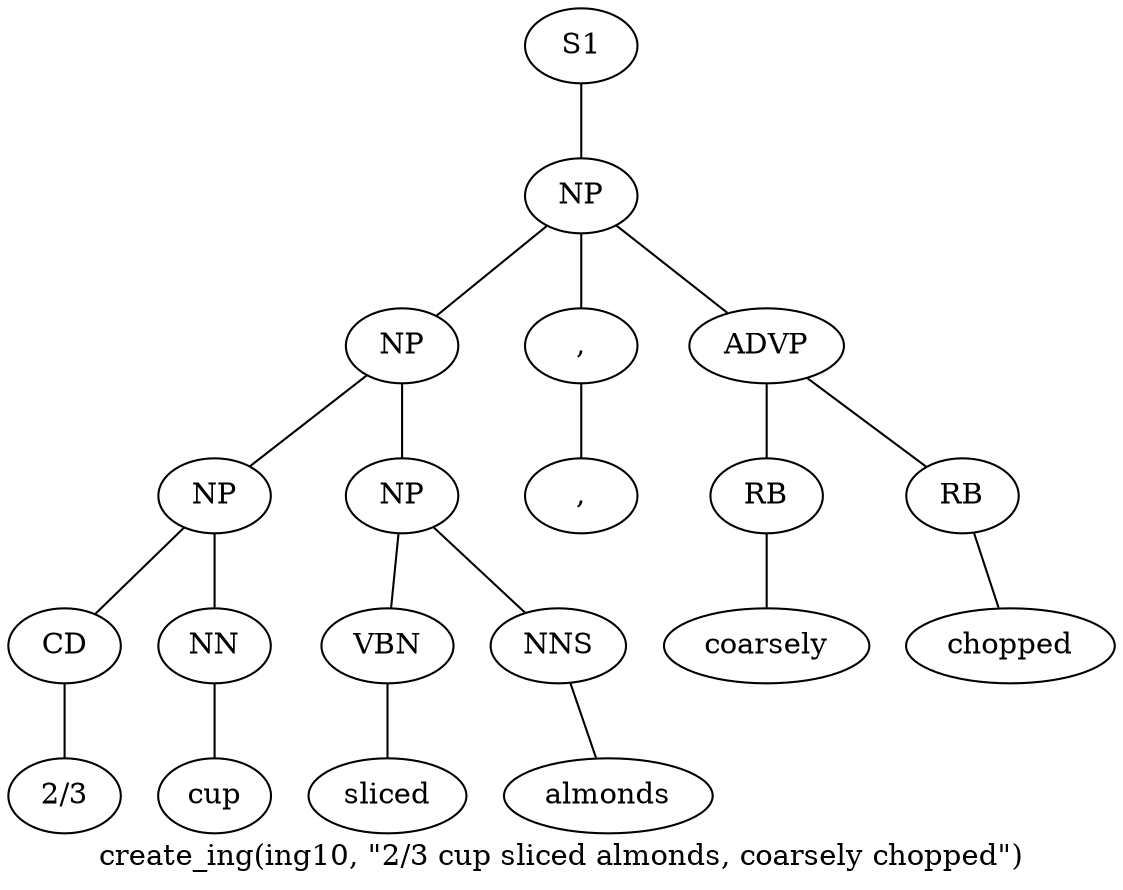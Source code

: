 graph SyntaxGraph {
	label = "create_ing(ing10, \"2/3 cup sliced almonds, coarsely chopped\")";
	Node0 [label="S1"];
	Node1 [label="NP"];
	Node2 [label="NP"];
	Node3 [label="NP"];
	Node4 [label="CD"];
	Node5 [label="2/3"];
	Node6 [label="NN"];
	Node7 [label="cup"];
	Node8 [label="NP"];
	Node9 [label="VBN"];
	Node10 [label="sliced"];
	Node11 [label="NNS"];
	Node12 [label="almonds"];
	Node13 [label=","];
	Node14 [label=","];
	Node15 [label="ADVP"];
	Node16 [label="RB"];
	Node17 [label="coarsely"];
	Node18 [label="RB"];
	Node19 [label="chopped"];

	Node0 -- Node1;
	Node1 -- Node2;
	Node1 -- Node13;
	Node1 -- Node15;
	Node2 -- Node3;
	Node2 -- Node8;
	Node3 -- Node4;
	Node3 -- Node6;
	Node4 -- Node5;
	Node6 -- Node7;
	Node8 -- Node9;
	Node8 -- Node11;
	Node9 -- Node10;
	Node11 -- Node12;
	Node13 -- Node14;
	Node15 -- Node16;
	Node15 -- Node18;
	Node16 -- Node17;
	Node18 -- Node19;
}